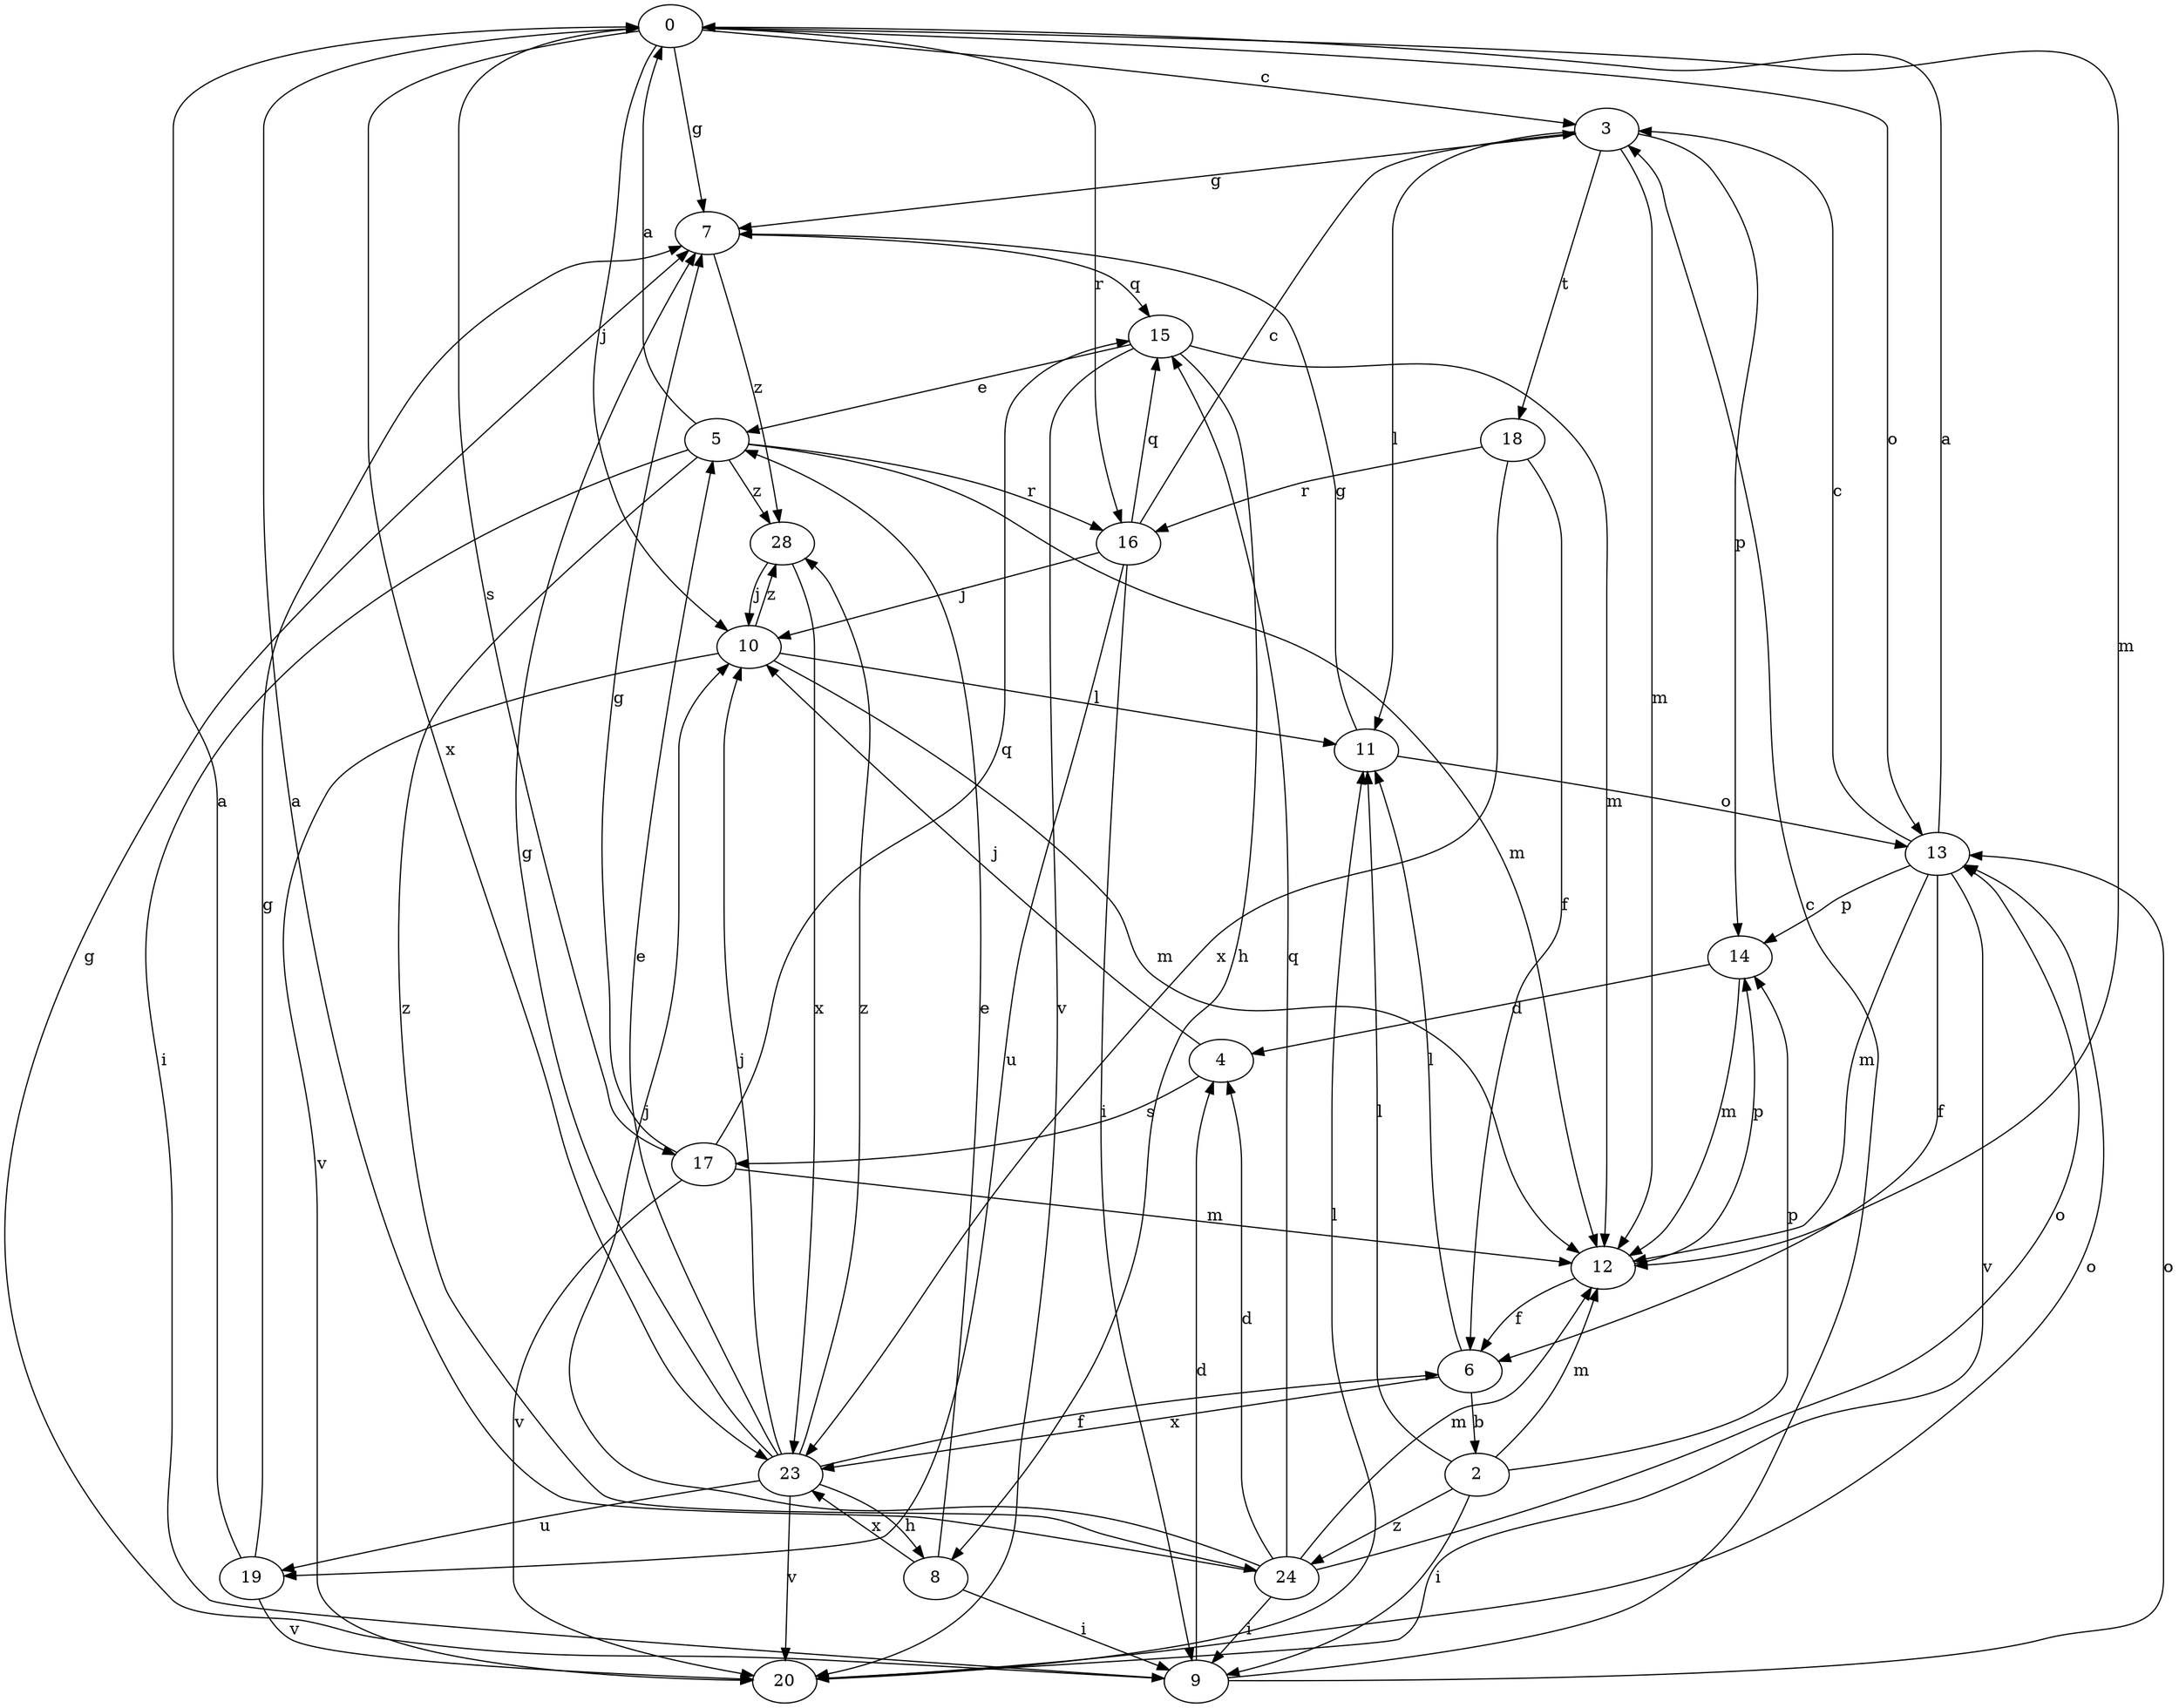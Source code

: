 strict digraph  {
0;
2;
3;
4;
5;
6;
7;
8;
9;
10;
11;
12;
13;
14;
15;
16;
17;
18;
19;
20;
23;
24;
28;
0 -> 3  [label=c];
0 -> 7  [label=g];
0 -> 10  [label=j];
0 -> 12  [label=m];
0 -> 13  [label=o];
0 -> 16  [label=r];
0 -> 17  [label=s];
0 -> 23  [label=x];
2 -> 9  [label=i];
2 -> 11  [label=l];
2 -> 12  [label=m];
2 -> 14  [label=p];
2 -> 24  [label=z];
3 -> 7  [label=g];
3 -> 11  [label=l];
3 -> 12  [label=m];
3 -> 14  [label=p];
3 -> 18  [label=t];
4 -> 10  [label=j];
4 -> 17  [label=s];
5 -> 0  [label=a];
5 -> 9  [label=i];
5 -> 12  [label=m];
5 -> 16  [label=r];
5 -> 24  [label=z];
5 -> 28  [label=z];
6 -> 2  [label=b];
6 -> 11  [label=l];
6 -> 23  [label=x];
7 -> 15  [label=q];
7 -> 28  [label=z];
8 -> 5  [label=e];
8 -> 9  [label=i];
8 -> 23  [label=x];
9 -> 3  [label=c];
9 -> 4  [label=d];
9 -> 7  [label=g];
9 -> 13  [label=o];
10 -> 11  [label=l];
10 -> 12  [label=m];
10 -> 20  [label=v];
10 -> 28  [label=z];
11 -> 7  [label=g];
11 -> 13  [label=o];
12 -> 6  [label=f];
12 -> 14  [label=p];
13 -> 0  [label=a];
13 -> 3  [label=c];
13 -> 6  [label=f];
13 -> 12  [label=m];
13 -> 14  [label=p];
13 -> 20  [label=v];
14 -> 4  [label=d];
14 -> 12  [label=m];
15 -> 5  [label=e];
15 -> 8  [label=h];
15 -> 12  [label=m];
15 -> 20  [label=v];
16 -> 3  [label=c];
16 -> 9  [label=i];
16 -> 10  [label=j];
16 -> 15  [label=q];
16 -> 19  [label=u];
17 -> 7  [label=g];
17 -> 12  [label=m];
17 -> 15  [label=q];
17 -> 20  [label=v];
18 -> 6  [label=f];
18 -> 16  [label=r];
18 -> 23  [label=x];
19 -> 0  [label=a];
19 -> 7  [label=g];
19 -> 20  [label=v];
20 -> 11  [label=l];
20 -> 13  [label=o];
23 -> 5  [label=e];
23 -> 6  [label=f];
23 -> 7  [label=g];
23 -> 8  [label=h];
23 -> 10  [label=j];
23 -> 19  [label=u];
23 -> 20  [label=v];
23 -> 28  [label=z];
24 -> 0  [label=a];
24 -> 4  [label=d];
24 -> 9  [label=i];
24 -> 10  [label=j];
24 -> 12  [label=m];
24 -> 13  [label=o];
24 -> 15  [label=q];
28 -> 10  [label=j];
28 -> 23  [label=x];
}
